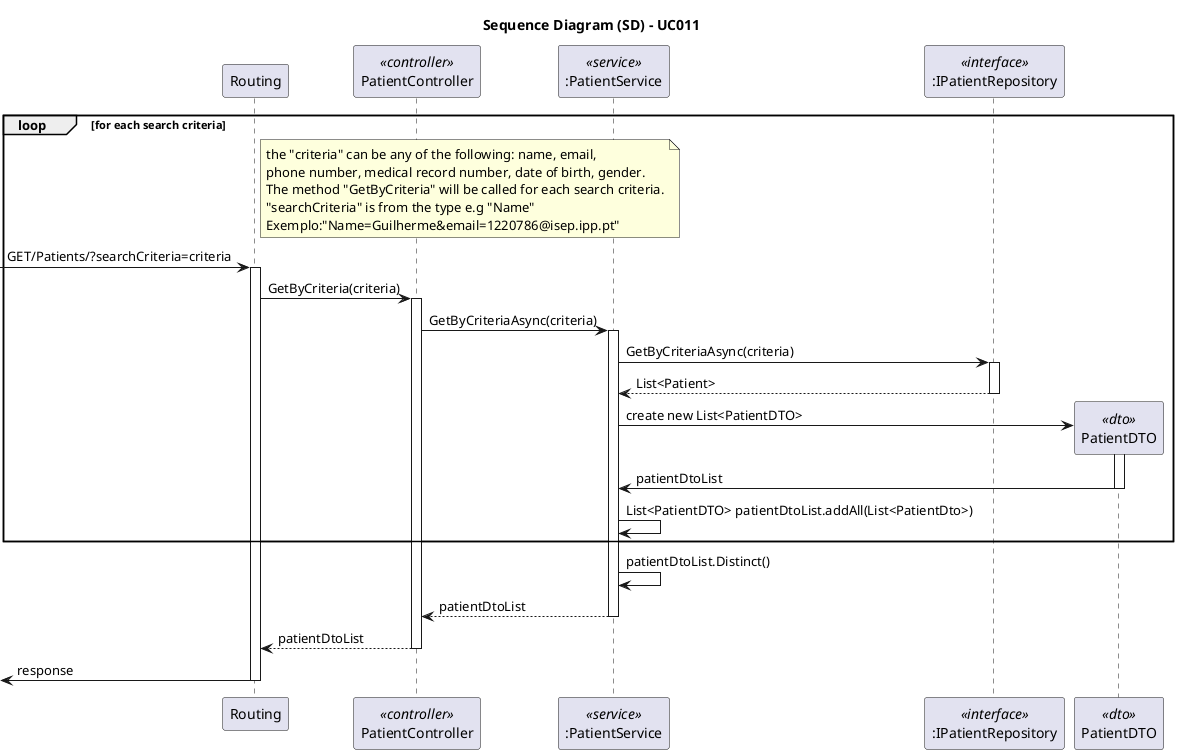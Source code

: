 @startuml
skinparam packageStyle rectangle
skinparam shadowing false
skinparam linetype polyline

skinparam classAttributeIconSize 0

title Sequence Diagram (SD) - UC011


participant "Routing" as Routing 
participant "PatientController" as Controller <<controller>>
participant ":PatientService" as Service <<service>>
participant ":IPatientRepository" as IPatientRepository <<interface>>
participant "PatientDTO" as PatientDTO <<dto>>

loop for each search criteria

  note right of Routing
    the "criteria" can be any of the following: name, email, 
    phone number, medical record number, date of birth, gender.
    The method "GetByCriteria" will be called for each search criteria.
    "searchCriteria" is from the type e.g "Name"
    Exemplo:"Name=Guilherme&email=1220786@isep.ipp.pt"
  end note

  -> Routing: GET/Patients/?searchCriteria=criteria
  activate Routing

    Routing -> Controller: GetByCriteria(criteria)
    activate Controller

      Controller -> Service: GetByCriteriaAsync(criteria)
      activate Service

        Service -> IPatientRepository: GetByCriteriaAsync(criteria)
        activate IPatientRepository

          IPatientRepository --> Service: List<Patient>
        deactivate IPatientRepository

        Service -> PatientDTO**: create new List<PatientDTO>
        activate PatientDTO
  
          PatientDTO -> Service: patientDtoList
        deactivate PatientDTO  

        Service -> Service: List<PatientDTO> patientDtoList.addAll(List<PatientDto>)
end

        Service -> Service: patientDtoList.Distinct()

        Service --> Controller: patientDtoList
      deactivate Service

      Controller --> Routing: patientDtoList
    deactivate Controller

    <- Routing : response
  deactivate Routing




@enduml